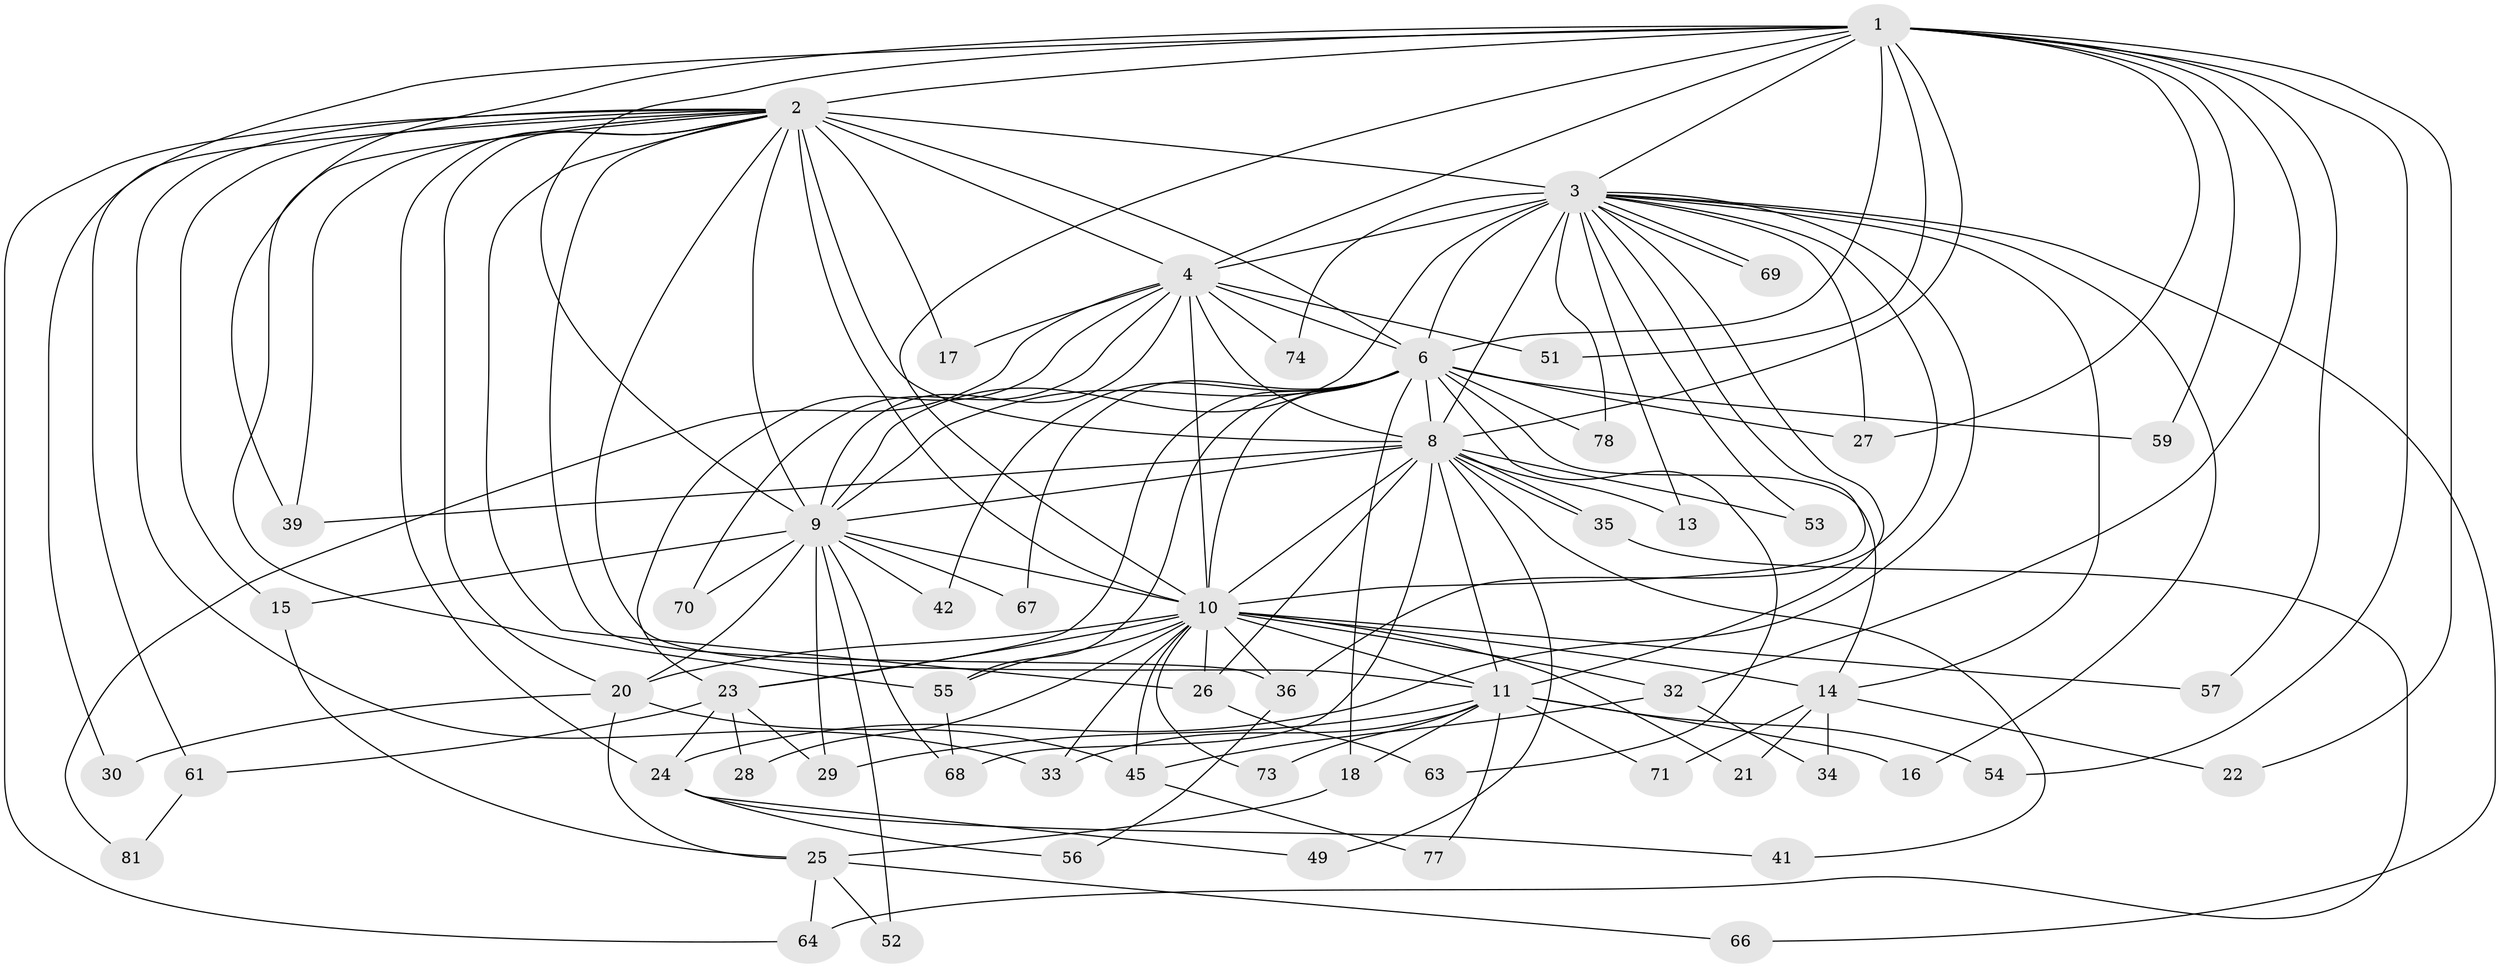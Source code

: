 // original degree distribution, {19: 0.037037037037037035, 17: 0.012345679012345678, 15: 0.024691358024691357, 12: 0.012345679012345678, 20: 0.012345679012345678, 14: 0.012345679012345678, 24: 0.012345679012345678, 11: 0.012345679012345678, 3: 0.24691358024691357, 2: 0.5061728395061729, 6: 0.024691358024691357, 5: 0.04938271604938271, 7: 0.012345679012345678, 4: 0.024691358024691357}
// Generated by graph-tools (version 1.1) at 2025/11/02/27/25 16:11:00]
// undirected, 58 vertices, 145 edges
graph export_dot {
graph [start="1"]
  node [color=gray90,style=filled];
  1 [super="+79"];
  2 [super="+7"];
  3 [super="+5"];
  4 [super="+19"];
  6 [super="+40"];
  8 [super="+37"];
  9 [super="+47"];
  10 [super="+43"];
  11 [super="+12"];
  13;
  14 [super="+46"];
  15;
  16;
  17;
  18;
  20 [super="+44"];
  21;
  22;
  23 [super="+31"];
  24 [super="+58"];
  25 [super="+50"];
  26 [super="+60"];
  27;
  28;
  29 [super="+38"];
  30;
  32 [super="+62"];
  33;
  34;
  35;
  36 [super="+48"];
  39 [super="+76"];
  41;
  42;
  45 [super="+72"];
  49;
  51;
  52;
  53;
  54;
  55 [super="+65"];
  56;
  57;
  59;
  61;
  63;
  64 [super="+80"];
  66;
  67;
  68 [super="+75"];
  69;
  70;
  71;
  73;
  74;
  77;
  78;
  81;
  1 -- 2 [weight=2];
  1 -- 3 [weight=2];
  1 -- 4;
  1 -- 6 [weight=2];
  1 -- 8;
  1 -- 9;
  1 -- 10;
  1 -- 22;
  1 -- 30;
  1 -- 32;
  1 -- 51;
  1 -- 54;
  1 -- 57;
  1 -- 59;
  1 -- 27;
  1 -- 39;
  2 -- 3 [weight=4];
  2 -- 4 [weight=2];
  2 -- 6 [weight=2];
  2 -- 8 [weight=2];
  2 -- 9 [weight=3];
  2 -- 10 [weight=2];
  2 -- 17;
  2 -- 20;
  2 -- 33;
  2 -- 36;
  2 -- 55;
  2 -- 64;
  2 -- 24;
  2 -- 39;
  2 -- 11;
  2 -- 15;
  2 -- 61;
  2 -- 26;
  3 -- 4 [weight=2];
  3 -- 6 [weight=2];
  3 -- 8 [weight=2];
  3 -- 9 [weight=2];
  3 -- 10 [weight=2];
  3 -- 11;
  3 -- 13;
  3 -- 16;
  3 -- 24;
  3 -- 53;
  3 -- 66;
  3 -- 69;
  3 -- 69;
  3 -- 14;
  3 -- 74;
  3 -- 78;
  3 -- 27;
  3 -- 36;
  4 -- 6;
  4 -- 8;
  4 -- 9;
  4 -- 10 [weight=2];
  4 -- 17;
  4 -- 23;
  4 -- 51;
  4 -- 70;
  4 -- 74;
  4 -- 81;
  6 -- 8;
  6 -- 9;
  6 -- 10;
  6 -- 14;
  6 -- 18;
  6 -- 23;
  6 -- 27;
  6 -- 42;
  6 -- 59;
  6 -- 63;
  6 -- 67;
  6 -- 78;
  6 -- 55;
  8 -- 9;
  8 -- 10;
  8 -- 13;
  8 -- 26;
  8 -- 35;
  8 -- 35;
  8 -- 39;
  8 -- 41;
  8 -- 49;
  8 -- 53;
  8 -- 68;
  8 -- 11;
  9 -- 10;
  9 -- 15;
  9 -- 42;
  9 -- 68;
  9 -- 67;
  9 -- 52;
  9 -- 70;
  9 -- 29;
  9 -- 20;
  10 -- 11;
  10 -- 14;
  10 -- 20;
  10 -- 21;
  10 -- 26;
  10 -- 28;
  10 -- 32 [weight=2];
  10 -- 36;
  10 -- 45;
  10 -- 57;
  10 -- 73;
  10 -- 33;
  10 -- 55;
  10 -- 23;
  11 -- 16;
  11 -- 18;
  11 -- 29;
  11 -- 33;
  11 -- 54;
  11 -- 71;
  11 -- 73;
  11 -- 77;
  14 -- 21;
  14 -- 22;
  14 -- 34;
  14 -- 71;
  15 -- 25;
  18 -- 25;
  20 -- 30;
  20 -- 45;
  20 -- 25;
  23 -- 24;
  23 -- 28;
  23 -- 29;
  23 -- 61;
  24 -- 41;
  24 -- 49;
  24 -- 56;
  25 -- 66;
  25 -- 64;
  25 -- 52;
  26 -- 63;
  32 -- 34;
  32 -- 45;
  35 -- 64;
  36 -- 56;
  45 -- 77;
  55 -- 68;
  61 -- 81;
}
